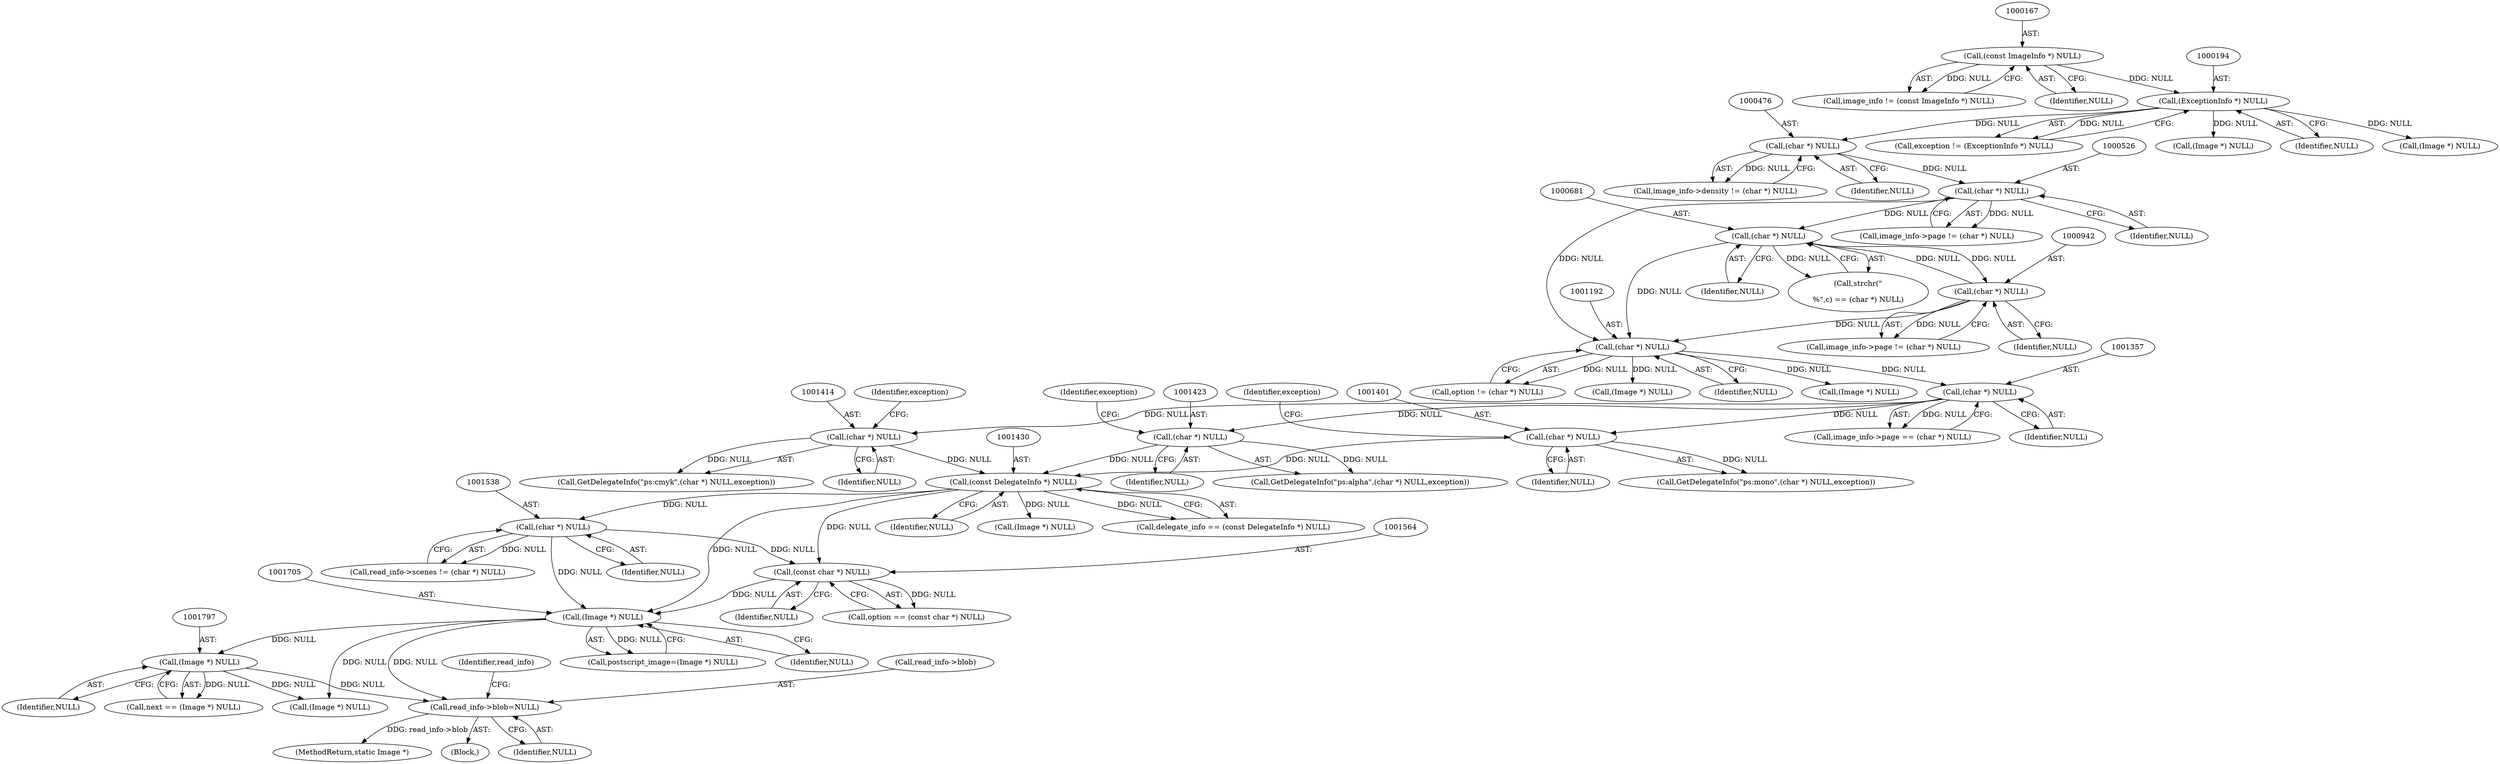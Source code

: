 digraph "0_ImageMagick6_7d11230060fa9c8f67e53c85224daf6648805c7b@API" {
"1001772" [label="(Call,read_info->blob=NULL)"];
"1001704" [label="(Call,(Image *) NULL)"];
"1001563" [label="(Call,(const char *) NULL)"];
"1001537" [label="(Call,(char *) NULL)"];
"1001429" [label="(Call,(const DelegateInfo *) NULL)"];
"1001413" [label="(Call,(char *) NULL)"];
"1001356" [label="(Call,(char *) NULL)"];
"1001191" [label="(Call,(char *) NULL)"];
"1000680" [label="(Call,(char *) NULL)"];
"1000941" [label="(Call,(char *) NULL)"];
"1000525" [label="(Call,(char *) NULL)"];
"1000475" [label="(Call,(char *) NULL)"];
"1000193" [label="(Call,(ExceptionInfo *) NULL)"];
"1000166" [label="(Call,(const ImageInfo *) NULL)"];
"1001422" [label="(Call,(char *) NULL)"];
"1001400" [label="(Call,(char *) NULL)"];
"1001796" [label="(Call,(Image *) NULL)"];
"1001702" [label="(Call,postscript_image=(Image *) NULL)"];
"1001415" [label="(Identifier,NULL)"];
"1001189" [label="(Call,option != (char *) NULL)"];
"1000164" [label="(Call,image_info != (const ImageInfo *) NULL)"];
"1000471" [label="(Call,image_info->density != (char *) NULL)"];
"1001772" [label="(Call,read_info->blob=NULL)"];
"1001422" [label="(Call,(char *) NULL)"];
"1000191" [label="(Call,exception != (ExceptionInfo *) NULL)"];
"1000223" [label="(Call,(Image *) NULL)"];
"1001424" [label="(Identifier,NULL)"];
"1000682" [label="(Identifier,NULL)"];
"1001244" [label="(Call,(Image *) NULL)"];
"1002409" [label="(MethodReturn,static Image *)"];
"1001431" [label="(Identifier,NULL)"];
"1000521" [label="(Call,image_info->page != (char *) NULL)"];
"1001798" [label="(Identifier,NULL)"];
"1000680" [label="(Call,(char *) NULL)"];
"1000941" [label="(Call,(char *) NULL)"];
"1001796" [label="(Call,(Image *) NULL)"];
"1001561" [label="(Call,option == (const char *) NULL)"];
"1001533" [label="(Call,read_info->scenes != (char *) NULL)"];
"1001565" [label="(Identifier,NULL)"];
"1001442" [label="(Call,(Image *) NULL)"];
"1001413" [label="(Call,(char *) NULL)"];
"1000166" [label="(Call,(const ImageInfo *) NULL)"];
"1001425" [label="(Identifier,exception)"];
"1001402" [label="(Identifier,NULL)"];
"1001794" [label="(Call,next == (Image *) NULL)"];
"1001427" [label="(Call,delegate_info == (const DelegateInfo *) NULL)"];
"1001537" [label="(Call,(char *) NULL)"];
"1001429" [label="(Call,(const DelegateInfo *) NULL)"];
"1001751" [label="(Block,)"];
"1001779" [label="(Identifier,read_info)"];
"1001358" [label="(Identifier,NULL)"];
"1001193" [label="(Identifier,NULL)"];
"1000477" [label="(Identifier,NULL)"];
"1001416" [label="(Identifier,exception)"];
"1000193" [label="(Call,(ExceptionInfo *) NULL)"];
"1001191" [label="(Call,(char *) NULL)"];
"1001403" [label="(Identifier,exception)"];
"1000937" [label="(Call,image_info->page != (char *) NULL)"];
"1001411" [label="(Call,GetDelegateInfo(\"ps:cmyk\",(char *) NULL,exception))"];
"1001706" [label="(Identifier,NULL)"];
"1001776" [label="(Identifier,NULL)"];
"1000676" [label="(Call,strchr(\"\n\r%\",c) == (char *) NULL)"];
"1000475" [label="(Call,(char *) NULL)"];
"1001539" [label="(Identifier,NULL)"];
"1000527" [label="(Identifier,NULL)"];
"1001817" [label="(Call,(Image *) NULL)"];
"1000943" [label="(Identifier,NULL)"];
"1000168" [label="(Identifier,NULL)"];
"1000195" [label="(Identifier,NULL)"];
"1001352" [label="(Call,image_info->page == (char *) NULL)"];
"1001704" [label="(Call,(Image *) NULL)"];
"1001356" [label="(Call,(char *) NULL)"];
"1001773" [label="(Call,read_info->blob)"];
"1000525" [label="(Call,(char *) NULL)"];
"1001333" [label="(Call,(Image *) NULL)"];
"1001398" [label="(Call,GetDelegateInfo(\"ps:mono\",(char *) NULL,exception))"];
"1000250" [label="(Call,(Image *) NULL)"];
"1001420" [label="(Call,GetDelegateInfo(\"ps:alpha\",(char *) NULL,exception))"];
"1001563" [label="(Call,(const char *) NULL)"];
"1001400" [label="(Call,(char *) NULL)"];
"1001772" -> "1001751"  [label="AST: "];
"1001772" -> "1001776"  [label="CFG: "];
"1001773" -> "1001772"  [label="AST: "];
"1001776" -> "1001772"  [label="AST: "];
"1001779" -> "1001772"  [label="CFG: "];
"1001772" -> "1002409"  [label="DDG: read_info->blob"];
"1001704" -> "1001772"  [label="DDG: NULL"];
"1001796" -> "1001772"  [label="DDG: NULL"];
"1001704" -> "1001702"  [label="AST: "];
"1001704" -> "1001706"  [label="CFG: "];
"1001705" -> "1001704"  [label="AST: "];
"1001706" -> "1001704"  [label="AST: "];
"1001702" -> "1001704"  [label="CFG: "];
"1001704" -> "1001702"  [label="DDG: NULL"];
"1001563" -> "1001704"  [label="DDG: NULL"];
"1001537" -> "1001704"  [label="DDG: NULL"];
"1001429" -> "1001704"  [label="DDG: NULL"];
"1001704" -> "1001796"  [label="DDG: NULL"];
"1001704" -> "1001817"  [label="DDG: NULL"];
"1001563" -> "1001561"  [label="AST: "];
"1001563" -> "1001565"  [label="CFG: "];
"1001564" -> "1001563"  [label="AST: "];
"1001565" -> "1001563"  [label="AST: "];
"1001561" -> "1001563"  [label="CFG: "];
"1001563" -> "1001561"  [label="DDG: NULL"];
"1001537" -> "1001563"  [label="DDG: NULL"];
"1001429" -> "1001563"  [label="DDG: NULL"];
"1001537" -> "1001533"  [label="AST: "];
"1001537" -> "1001539"  [label="CFG: "];
"1001538" -> "1001537"  [label="AST: "];
"1001539" -> "1001537"  [label="AST: "];
"1001533" -> "1001537"  [label="CFG: "];
"1001537" -> "1001533"  [label="DDG: NULL"];
"1001429" -> "1001537"  [label="DDG: NULL"];
"1001429" -> "1001427"  [label="AST: "];
"1001429" -> "1001431"  [label="CFG: "];
"1001430" -> "1001429"  [label="AST: "];
"1001431" -> "1001429"  [label="AST: "];
"1001427" -> "1001429"  [label="CFG: "];
"1001429" -> "1001427"  [label="DDG: NULL"];
"1001413" -> "1001429"  [label="DDG: NULL"];
"1001422" -> "1001429"  [label="DDG: NULL"];
"1001400" -> "1001429"  [label="DDG: NULL"];
"1001429" -> "1001442"  [label="DDG: NULL"];
"1001413" -> "1001411"  [label="AST: "];
"1001413" -> "1001415"  [label="CFG: "];
"1001414" -> "1001413"  [label="AST: "];
"1001415" -> "1001413"  [label="AST: "];
"1001416" -> "1001413"  [label="CFG: "];
"1001413" -> "1001411"  [label="DDG: NULL"];
"1001356" -> "1001413"  [label="DDG: NULL"];
"1001356" -> "1001352"  [label="AST: "];
"1001356" -> "1001358"  [label="CFG: "];
"1001357" -> "1001356"  [label="AST: "];
"1001358" -> "1001356"  [label="AST: "];
"1001352" -> "1001356"  [label="CFG: "];
"1001356" -> "1001352"  [label="DDG: NULL"];
"1001191" -> "1001356"  [label="DDG: NULL"];
"1001356" -> "1001400"  [label="DDG: NULL"];
"1001356" -> "1001422"  [label="DDG: NULL"];
"1001191" -> "1001189"  [label="AST: "];
"1001191" -> "1001193"  [label="CFG: "];
"1001192" -> "1001191"  [label="AST: "];
"1001193" -> "1001191"  [label="AST: "];
"1001189" -> "1001191"  [label="CFG: "];
"1001191" -> "1001189"  [label="DDG: NULL"];
"1000680" -> "1001191"  [label="DDG: NULL"];
"1000941" -> "1001191"  [label="DDG: NULL"];
"1000525" -> "1001191"  [label="DDG: NULL"];
"1001191" -> "1001244"  [label="DDG: NULL"];
"1001191" -> "1001333"  [label="DDG: NULL"];
"1000680" -> "1000676"  [label="AST: "];
"1000680" -> "1000682"  [label="CFG: "];
"1000681" -> "1000680"  [label="AST: "];
"1000682" -> "1000680"  [label="AST: "];
"1000676" -> "1000680"  [label="CFG: "];
"1000680" -> "1000676"  [label="DDG: NULL"];
"1000941" -> "1000680"  [label="DDG: NULL"];
"1000525" -> "1000680"  [label="DDG: NULL"];
"1000680" -> "1000941"  [label="DDG: NULL"];
"1000941" -> "1000937"  [label="AST: "];
"1000941" -> "1000943"  [label="CFG: "];
"1000942" -> "1000941"  [label="AST: "];
"1000943" -> "1000941"  [label="AST: "];
"1000937" -> "1000941"  [label="CFG: "];
"1000941" -> "1000937"  [label="DDG: NULL"];
"1000525" -> "1000521"  [label="AST: "];
"1000525" -> "1000527"  [label="CFG: "];
"1000526" -> "1000525"  [label="AST: "];
"1000527" -> "1000525"  [label="AST: "];
"1000521" -> "1000525"  [label="CFG: "];
"1000525" -> "1000521"  [label="DDG: NULL"];
"1000475" -> "1000525"  [label="DDG: NULL"];
"1000475" -> "1000471"  [label="AST: "];
"1000475" -> "1000477"  [label="CFG: "];
"1000476" -> "1000475"  [label="AST: "];
"1000477" -> "1000475"  [label="AST: "];
"1000471" -> "1000475"  [label="CFG: "];
"1000475" -> "1000471"  [label="DDG: NULL"];
"1000193" -> "1000475"  [label="DDG: NULL"];
"1000193" -> "1000191"  [label="AST: "];
"1000193" -> "1000195"  [label="CFG: "];
"1000194" -> "1000193"  [label="AST: "];
"1000195" -> "1000193"  [label="AST: "];
"1000191" -> "1000193"  [label="CFG: "];
"1000193" -> "1000191"  [label="DDG: NULL"];
"1000166" -> "1000193"  [label="DDG: NULL"];
"1000193" -> "1000223"  [label="DDG: NULL"];
"1000193" -> "1000250"  [label="DDG: NULL"];
"1000166" -> "1000164"  [label="AST: "];
"1000166" -> "1000168"  [label="CFG: "];
"1000167" -> "1000166"  [label="AST: "];
"1000168" -> "1000166"  [label="AST: "];
"1000164" -> "1000166"  [label="CFG: "];
"1000166" -> "1000164"  [label="DDG: NULL"];
"1001422" -> "1001420"  [label="AST: "];
"1001422" -> "1001424"  [label="CFG: "];
"1001423" -> "1001422"  [label="AST: "];
"1001424" -> "1001422"  [label="AST: "];
"1001425" -> "1001422"  [label="CFG: "];
"1001422" -> "1001420"  [label="DDG: NULL"];
"1001400" -> "1001398"  [label="AST: "];
"1001400" -> "1001402"  [label="CFG: "];
"1001401" -> "1001400"  [label="AST: "];
"1001402" -> "1001400"  [label="AST: "];
"1001403" -> "1001400"  [label="CFG: "];
"1001400" -> "1001398"  [label="DDG: NULL"];
"1001796" -> "1001794"  [label="AST: "];
"1001796" -> "1001798"  [label="CFG: "];
"1001797" -> "1001796"  [label="AST: "];
"1001798" -> "1001796"  [label="AST: "];
"1001794" -> "1001796"  [label="CFG: "];
"1001796" -> "1001794"  [label="DDG: NULL"];
"1001796" -> "1001817"  [label="DDG: NULL"];
}
